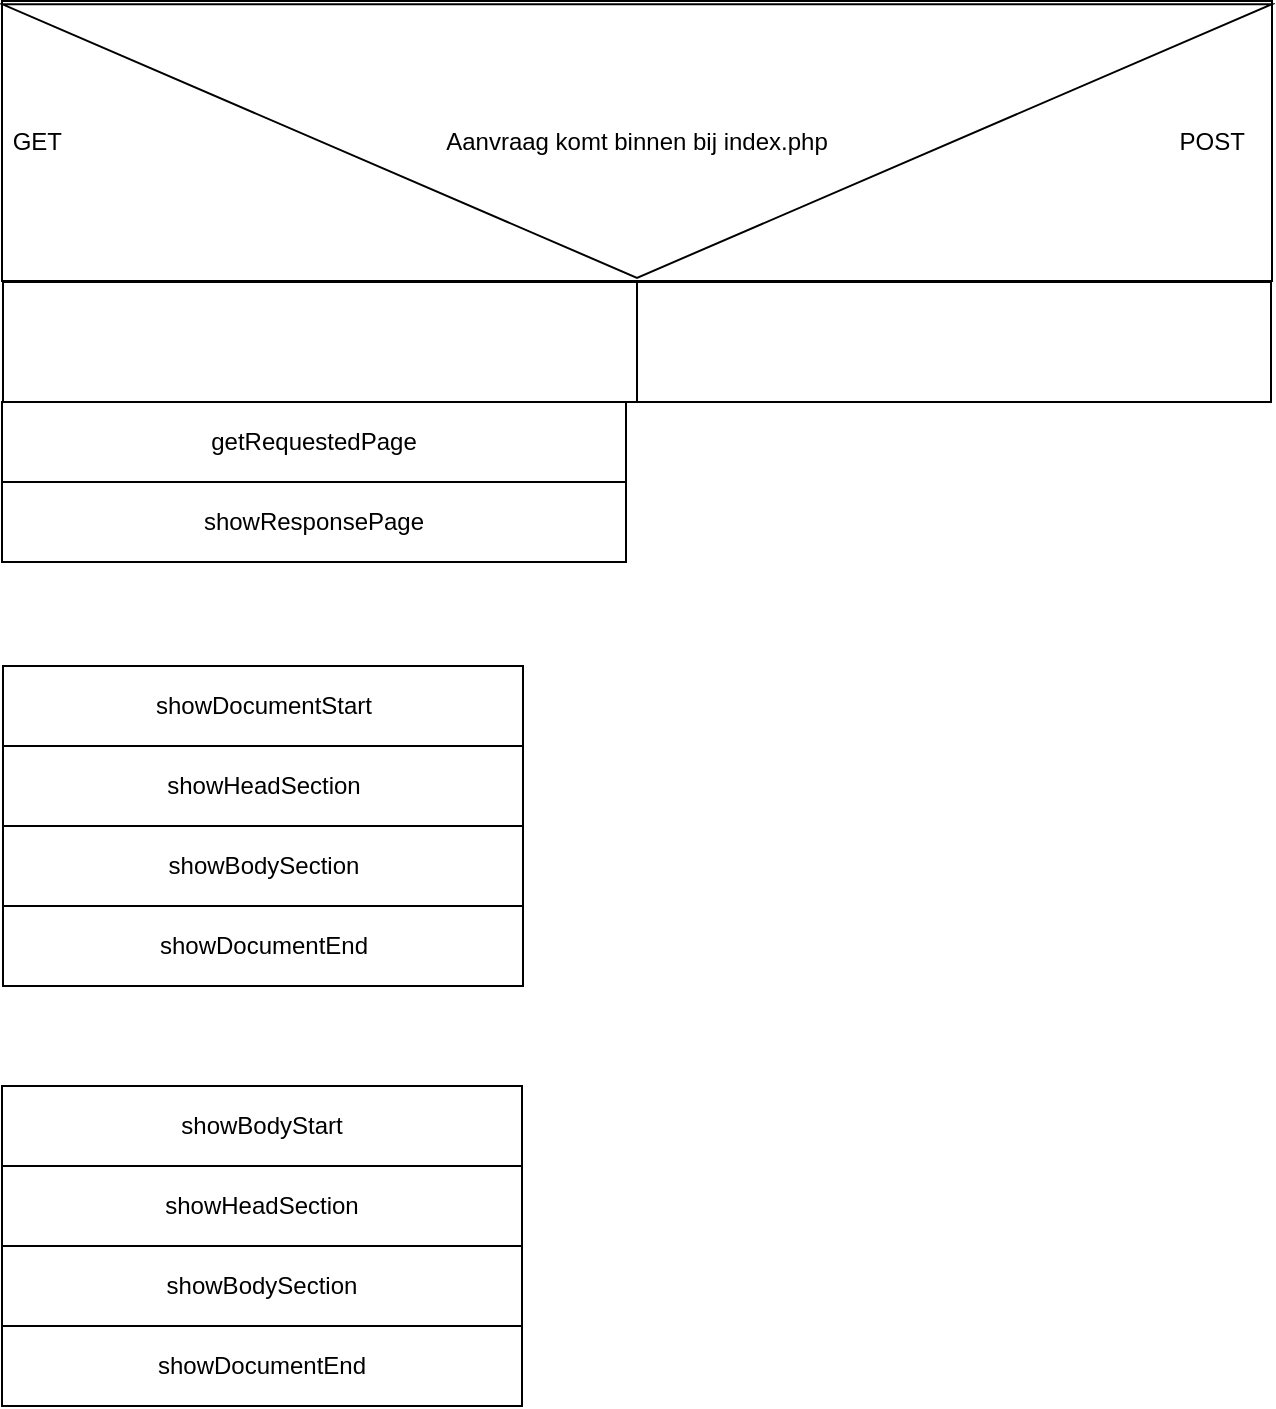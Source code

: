 <mxfile>
    <diagram id="D6tH83auqqzQFlk_k505" name="Page-1">
        <mxGraphModel dx="1130" dy="792" grid="1" gridSize="10" guides="1" tooltips="1" connect="1" arrows="1" fold="1" page="1" pageScale="1" pageWidth="850" pageHeight="1100" math="0" shadow="0">
            <root>
                <mxCell id="0"/>
                <mxCell id="1" parent="0"/>
                <mxCell id="2" value="getRequestedPage" style="rounded=0;whiteSpace=wrap;html=1;" vertex="1" parent="1">
                    <mxGeometry x="108" y="278" width="312" height="40" as="geometry"/>
                </mxCell>
                <mxCell id="3" value="showResponsePage" style="rounded=0;whiteSpace=wrap;html=1;" vertex="1" parent="1">
                    <mxGeometry x="108" y="318" width="312" height="40" as="geometry"/>
                </mxCell>
                <mxCell id="4" value="showDocumentStart" style="rounded=0;whiteSpace=wrap;html=1;" vertex="1" parent="1">
                    <mxGeometry x="108.5" y="410" width="260" height="40" as="geometry"/>
                </mxCell>
                <mxCell id="5" value="showHeadSection" style="rounded=0;whiteSpace=wrap;html=1;" vertex="1" parent="1">
                    <mxGeometry x="108.5" y="450" width="260" height="40" as="geometry"/>
                </mxCell>
                <mxCell id="6" value="showBodySection" style="rounded=0;whiteSpace=wrap;html=1;" vertex="1" parent="1">
                    <mxGeometry x="108.5" y="490" width="260" height="40" as="geometry"/>
                </mxCell>
                <mxCell id="7" value="showDocumentEnd" style="rounded=0;whiteSpace=wrap;html=1;" vertex="1" parent="1">
                    <mxGeometry x="108.5" y="530" width="260" height="40" as="geometry"/>
                </mxCell>
                <mxCell id="8" value="showBodyStart" style="rounded=0;whiteSpace=wrap;html=1;" vertex="1" parent="1">
                    <mxGeometry x="108" y="620" width="260" height="40" as="geometry"/>
                </mxCell>
                <mxCell id="9" value="showHeadSection" style="rounded=0;whiteSpace=wrap;html=1;" vertex="1" parent="1">
                    <mxGeometry x="108" y="660" width="260" height="40" as="geometry"/>
                </mxCell>
                <mxCell id="10" value="showBodySection" style="rounded=0;whiteSpace=wrap;html=1;" vertex="1" parent="1">
                    <mxGeometry x="108" y="700" width="260" height="40" as="geometry"/>
                </mxCell>
                <mxCell id="11" value="showDocumentEnd" style="rounded=0;whiteSpace=wrap;html=1;" vertex="1" parent="1">
                    <mxGeometry x="108" y="740" width="260" height="40" as="geometry"/>
                </mxCell>
                <mxCell id="12" value="&amp;nbsp;GET&lt;span style=&quot;white-space: pre;&quot;&gt;&#9;&lt;/span&gt;&lt;span style=&quot;white-space: pre;&quot;&gt;&#9;&lt;/span&gt;&lt;span style=&quot;white-space: pre;&quot;&gt;&#9;&lt;/span&gt;&lt;span style=&quot;white-space: pre;&quot;&gt;&#9;&lt;/span&gt;&lt;span style=&quot;white-space: pre;&quot;&gt;&#9;&lt;/span&gt;&lt;span style=&quot;white-space: pre;&quot;&gt;&#9;&lt;/span&gt;&lt;span style=&quot;white-space: pre;&quot;&gt;&#9;&lt;/span&gt;&lt;span style=&quot;white-space: pre;&quot;&gt;&#9;&lt;/span&gt;&lt;span style=&quot;white-space: pre;&quot;&gt;&#9;&lt;/span&gt;&lt;span style=&quot;white-space: pre;&quot;&gt;&#9;&lt;/span&gt;&lt;span style=&quot;white-space: pre;&quot;&gt;&#9;&lt;/span&gt;&lt;span style=&quot;white-space: pre;&quot;&gt;&#9;&lt;/span&gt;&lt;span style=&quot;white-space: pre;&quot;&gt;&#9;&lt;/span&gt;&lt;span style=&quot;white-space: pre;&quot;&gt;&#9;&lt;/span&gt;&lt;span style=&quot;white-space: pre;&quot;&gt;&#9;&lt;/span&gt;&lt;span style=&quot;white-space: pre;&quot;&gt;&#9;&lt;/span&gt;&lt;span style=&quot;white-space: pre;&quot;&gt;&#9;&lt;/span&gt;&lt;span style=&quot;white-space: pre;&quot;&gt;&#9;&lt;/span&gt;&lt;span style=&quot;white-space: pre;&quot;&gt;&#9;&lt;/span&gt;&lt;span style=&quot;white-space: pre;&quot;&gt;&#9;&lt;/span&gt;&lt;span style=&quot;white-space: pre;&quot;&gt;&#9;&lt;/span&gt;POST" style="rounded=0;whiteSpace=wrap;html=1;align=left;" vertex="1" parent="1">
                    <mxGeometry x="108" y="77.5" width="635" height="140" as="geometry"/>
                </mxCell>
                <mxCell id="13" value="&lt;div style=&quot;&quot;&gt;Aanvraag komt binnen bij index.php&lt;/div&gt;" style="triangle;whiteSpace=wrap;html=1;rotation=90;align=center;verticalAlign=middle;horizontal=0;" vertex="1" parent="1">
                    <mxGeometry x="357.07" y="-170" width="136.87" height="635" as="geometry"/>
                </mxCell>
                <mxCell id="14" value="" style="rounded=0;whiteSpace=wrap;html=1;" vertex="1" parent="1">
                    <mxGeometry x="108.5" y="218" width="317" height="60" as="geometry"/>
                </mxCell>
                <mxCell id="15" value="" style="rounded=0;whiteSpace=wrap;html=1;" vertex="1" parent="1">
                    <mxGeometry x="425.5" y="218" width="317" height="60" as="geometry"/>
                </mxCell>
            </root>
        </mxGraphModel>
    </diagram>
</mxfile>